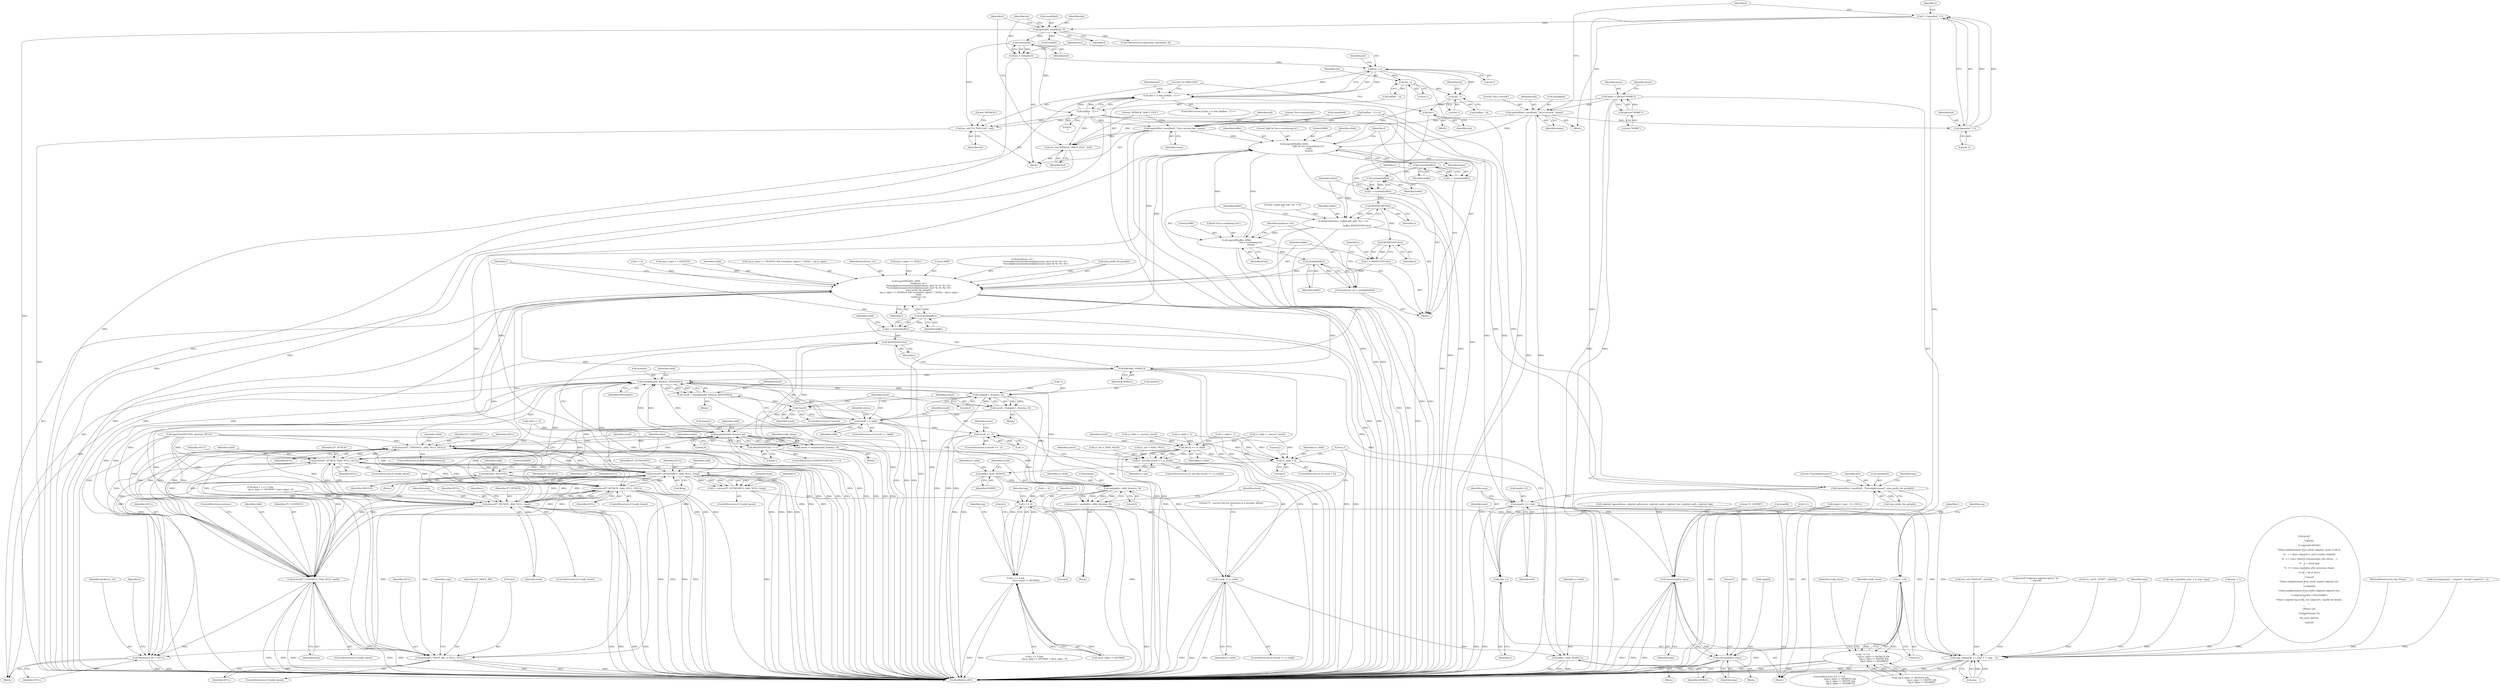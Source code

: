 digraph "0_enlightment_bb4a21e98656fe2c7d98ba2163e6defe9a630e2b@API" {
"1000516" [label="(Call,strlen(buf))"];
"1000507" [label="(Call,fgets(buf, sizeof(buf), f))"];
"1000498" [label="(Call,f = fopen(buf, \"r\"))"];
"1000500" [label="(Call,fopen(buf, \"r\"))"];
"1000492" [label="(Call,snprintf(buf, sizeof(buf), \"%s/.e-mtrack\", home))"];
"1000484" [label="(Call,home = getenv(\"HOME\"))"];
"1000486" [label="(Call,getenv(\"HOME\"))"];
"1000514" [label="(Call,len = strlen(buf))"];
"1000520" [label="(Call,len > 1)"];
"1000519" [label="(Call,(len > 1) && (buf[len - 1] == '\n'))"];
"1000526" [label="(Call,len - 1)"];
"1000534" [label="(Call,len - 1)"];
"1000538" [label="(Call,len--)"];
"1000523" [label="(Call,buf[len - 1] == '\n')"];
"1000540" [label="(Call,env_set(\"LD_PRELOAD\", buf))"];
"1000549" [label="(Call,snprintf(buf, sizeof(buf), \"%s/.e-mtrack.log\", home))"];
"1000555" [label="(Call,env_set(\"MTRACK_TRACE_FILE\", buf))"];
"1000867" [label="(Call,snprintf(buffer, 4096,\n                                          \"gdb %i %s/.e-crashdump.txt\",\n                                           child,\n                                           home))"];
"1000875" [label="(Call,system(buffer))"];
"1000873" [label="(Call,r = system(buffer))"];
"1000879" [label="(Call,system(buffer))"];
"1000877" [label="(Call,r = system(buffer))"];
"1000885" [label="(Call,WEXITSTATUS(r))"];
"1000881" [label="(Call,fprintf(stderr, \"called gdb with '%s' = %i\n\",\n                                         buffer, WEXITSTATUS(r)))"];
"1000887" [label="(Call,snprintf(buffer, 4096,\n                                          \"%s/.e-crashdump.txt\",\n                                          home))"];
"1000894" [label="(Call,strdup(buffer))"];
"1000892" [label="(Call,backtrace_str = strdup(buffer))"];
"1000900" [label="(Call,snprintf(buffer, 4096,\n                                     backtrace_str ?\n                                     \"%s/enlightenment/utils/enlightenment_alert %i %i '%s' %i\" :\n                                     \"%s/enlightenment/utils/enlightenment_alert %i %i '%s' %i\",\n                                     eina_prefix_lib_get(pfx),\n                                     sig.si_signo == SIGSEGV && remember_sigusr1 ? SIGILL : sig.si_signo,\n                                     child,\n                                     backtrace_str,\n                                     r))"];
"1000926" [label="(Call,system(buffer))"];
"1000924" [label="(Call,r = system(buffer))"];
"1000933" [label="(Call,WEXITSTATUS(r))"];
"1000932" [label="(Call,WEXITSTATUS(r) != 1)"];
"1000928" [label="(Call,kill(child, SIGKILL))"];
"1000726" [label="(Call,waitpid(child, &status, WNOHANG))"];
"1000692" [label="(Call,waitpid(child, &status, 0))"];
"1000690" [label="(Call,result = waitpid(child, &status, 0))"];
"1000707" [label="(Call,ptrace(PT_CONTINUE, child, NULL, NULL))"];
"1000659" [label="(Call,ptrace(PT_TRACE_ME, 0, NULL, NULL))"];
"1000685" [label="(Call,ptrace(PT_ATTACH, child, NULL, NULL))"];
"1000757" [label="(Call,*backtrace_str = NULL)"];
"1000771" [label="(Call,ptrace(PT_GETSIGINFO, child, NULL, &sig))"];
"1000769" [label="(Call,r = ptrace(PT_GETSIGINFO, child, NULL, &sig))"];
"1000781" [label="(Call,r == 0)"];
"1000780" [label="(Call,r == 0 &&\n                              sig.si_signo != SIGTRAP)"];
"1000823" [label="(Call,r != 0)"];
"1000822" [label="(Call,r != 0 ||\n                                (sig.si_signo != SIGSEGV &&\n                                 sig.si_signo != SIGFPE &&\n                                 sig.si_signo != SIGABRT))"];
"1000847" [label="(Call,ptrace(PT_CONTINUE, child, NULL, back))"];
"1000856" [label="(Call,ptrace(PT_DETACH, child, NULL, back))"];
"1000987" [label="(Call,ptrace(PT_DETACH, child, NULL, NULL))"];
"1001038" [label="(Call,waitpid(cs_child, &status, 0))"];
"1001036" [label="(Call,result = waitpid(cs_child, &status, 0))"];
"1001044" [label="(Call,result != cs_child)"];
"1001050" [label="(Call,kill(cs_child, SIGKILL))"];
"1000724" [label="(Call,result = waitpid(child, &status, WNOHANG))"];
"1000732" [label="(Call,!result)"];
"1000744" [label="(Call,result == child)"];
"1000958" [label="(Call,result == -1)"];
"1000996" [label="(Call,result == cs_child)"];
"1000994" [label="(Call,cs_use && (result == cs_child))"];
"1001025" [label="(Call,cs_child > 0)"];
"1001033" [label="(Call,kill(cs_child, SIGINT))"];
"1000979" [label="(Call,kill(child, SIGSTOP))"];
"1000737" [label="(Call,waitpid(-1, &status, 0))"];
"1000735" [label="(Call,result = waitpid(-1, &status, 0))"];
"1000898" [label="(Call,WEXITSTATUS(r))"];
"1000896" [label="(Call,r = WEXITSTATUS(r))"];
"1000560" [label="(Call,snprintf(buf, sizeof(buf), \"%s/enlightenment\", eina_prefix_bin_get(pfx)))"];
"1000587" [label="(Call,args[i++] = buf)"];
"1000593" [label="(Call,copy_args(args + i, argv + 1, argc - 1))"];
"1000594" [label="(Call,args + i)"];
"1000619" [label="(Call,execv(args[0], args))"];
"1000664" [label="(Call,execv(args[0], args))"];
"1000587" [label="(Call,args[i++] = buf)"];
"1000775" [label="(Call,&sig)"];
"1000852" [label="(ControlStructure,continue;)"];
"1001033" [label="(Call,kill(cs_child, SIGINT))"];
"1000670" [label="(Literal,0)"];
"1000538" [label="(Call,len--)"];
"1000882" [label="(Identifier,stderr)"];
"1000665" [label="(Call,args[0])"];
"1001055" [label="(Literal,1)"];
"1000786" [label="(Identifier,sig)"];
"1000496" [label="(Literal,\"%s/.e-mtrack\")"];
"1000520" [label="(Call,len > 1)"];
"1000492" [label="(Call,snprintf(buf, sizeof(buf), \"%s/.e-mtrack\", home))"];
"1000605" [label="(Identifier,args)"];
"1000866" [label="(Block,)"];
"1000869" [label="(Literal,4096)"];
"1000588" [label="(Call,args[i++])"];
"1000593" [label="(Call,copy_args(args + i, argv + 1, argc - 1))"];
"1000897" [label="(Identifier,r)"];
"1000497" [label="(Identifier,home)"];
"1000690" [label="(Call,result = waitpid(child, &status, 0))"];
"1000518" [label="(ControlStructure,if ((len > 1) && (buf[len - 1] == '\n')))"];
"1000849" [label="(Identifier,child)"];
"1000521" [label="(Identifier,len)"];
"1000734" [label="(Block,)"];
"1000848" [label="(Identifier,PT_CONTINUE)"];
"1001049" [label="(Literal,\"E - cserve2 did not shutdown in 2 seconds, killing!\n\")"];
"1000933" [label="(Call,WEXITSTATUS(r))"];
"1000733" [label="(Identifier,result)"];
"1000732" [label="(Call,!result)"];
"1000769" [label="(Call,r = ptrace(PT_GETSIGINFO, child, NULL, &sig))"];
"1001046" [label="(Identifier,cs_child)"];
"1000887" [label="(Call,snprintf(buffer, 4096,\n                                          \"%s/.e-crashdump.txt\",\n                                          home))"];
"1000493" [label="(Identifier,buf)"];
"1000850" [label="(Identifier,NULL)"];
"1000557" [label="(Identifier,buf)"];
"1000735" [label="(Call,result = waitpid(-1, &status, 0))"];
"1000688" [label="(Identifier,NULL)"];
"1000512" [label="(Block,)"];
"1000772" [label="(Identifier,PT_GETSIGINFO)"];
"1000730" [label="(Identifier,WNOHANG)"];
"1000746" [label="(Identifier,child)"];
"1000901" [label="(Identifier,buffer)"];
"1000727" [label="(Identifier,child)"];
"1000823" [label="(Call,r != 0)"];
"1000541" [label="(Literal,\"LD_PRELOAD\")"];
"1000707" [label="(Call,ptrace(PT_CONTINUE, child, NULL, NULL))"];
"1000924" [label="(Call,r = system(buffer))"];
"1000522" [label="(Literal,1)"];
"1001028" [label="(Block,)"];
"1000759" [label="(Identifier,NULL)"];
"1000821" [label="(ControlStructure,if (r != 0 ||\n                                (sig.si_signo != SIGSEGV &&\n                                 sig.si_signo != SIGFPE &&\n                                 sig.si_signo != SIGABRT)))"];
"1000893" [label="(Identifier,backtrace_str)"];
"1000726" [label="(Call,waitpid(child, &status, WNOHANG))"];
"1000659" [label="(Call,ptrace(PT_TRACE_ME, 0, NULL, NULL))"];
"1001045" [label="(Identifier,result)"];
"1001047" [label="(Block,)"];
"1000981" [label="(Identifier,SIGSTOP)"];
"1000903" [label="(Call,backtrace_str ?\n                                     \"%s/enlightenment/utils/enlightenment_alert %i %i '%s' %i\" :\n                                     \"%s/enlightenment/utils/enlightenment_alert %i %i '%s' %i\")"];
"1000762" [label="(Call,r = 0)"];
"1000220" [label="(Call,copy_args(dbus_argv + 2, argv, argc))"];
"1000743" [label="(ControlStructure,if (result == child))"];
"1000120" [label="(Block,)"];
"1000898" [label="(Call,WEXITSTATUS(r))"];
"1000988" [label="(Identifier,PT_DETACH)"];
"1000983" [label="(Literal,200000)"];
"1000597" [label="(Call,argv + 1)"];
"1000885" [label="(Call,WEXITSTATUS(r))"];
"1000421" [label="(Call,printf\n             (\n               \"Options:\n\"\n               \"\t-valgrind[=MODE]\n\"\n               \"\t\tRun enlightenment from inside valgrind, mode is OR of:\n\"\n               \"\t\t   1 = plain valgrind to catch crashes (default)\n\"\n               \"\t\t   2 = trace children (thumbnailer, efm slaves, ...)\n\"\n               \"\t\t   4 = check leak\n\"\n               \"\t\t   8 = show reachable after processes finish.\n\"\n               \"\t\t all = all of above\n\"\n               \"\t-massif\n\"\n               \"\t\tRun enlightenment from inside massif valgrind tool.\n\"\n               \"\t-callgrind\n\"\n               \"\t\tRun enlightenment from inside callgrind valgrind tool.\n\"\n               \"\t-valgrind-log-file=<FILENAME>\n\"\n               \"\t\tSave valgrind log to file, see valgrind's --log-file for details.\n\"\n               \"\n\"\n               \"Please run:\n\"\n               \"\tenlightenment %s\n\"\n               \"for more options.\n\",\n               argv[i]))"];
"1000514" [label="(Call,len = strlen(buf))"];
"1000692" [label="(Call,waitpid(child, &status, 0))"];
"1000872" [label="(Identifier,home)"];
"1000989" [label="(Identifier,child)"];
"1000754" [label="(Block,)"];
"1001050" [label="(Call,kill(cs_child, SIGKILL))"];
"1000530" [label="(Block,)"];
"1000907" [label="(Call,eina_prefix_lib_get(pfx))"];
"1001008" [label="(Call,cs_child = _cserve2_start())"];
"1000598" [label="(Identifier,argv)"];
"1000878" [label="(Identifier,r)"];
"1000991" [label="(Identifier,NULL)"];
"1000119" [label="(MethodParameterIn,char **argv)"];
"1000694" [label="(Call,&status)"];
"1000861" [label="(Call,r = 0)"];
"1000490" [label="(Block,)"];
"1000994" [label="(Call,cs_use && (result == cs_child))"];
"1000484" [label="(Call,home = getenv(\"HOME\"))"];
"1000686" [label="(Identifier,PT_ATTACH)"];
"1000539" [label="(Identifier,len)"];
"1000517" [label="(Identifier,buf)"];
"1001036" [label="(Call,result = waitpid(cs_child, &status, 0))"];
"1000661" [label="(Literal,0)"];
"1000938" [label="(Identifier,restart)"];
"1000731" [label="(ControlStructure,if (!result))"];
"1000565" [label="(Call,eina_prefix_bin_get(pfx))"];
"1000519" [label="(Call,(len > 1) && (buf[len - 1] == '\n'))"];
"1001044" [label="(Call,result != cs_child)"];
"1000978" [label="(Block,)"];
"1000889" [label="(Literal,4096)"];
"1000498" [label="(Call,f = fopen(buf, \"r\"))"];
"1000774" [label="(Identifier,NULL)"];
"1000564" [label="(Literal,\"%s/enlightenment\")"];
"1000516" [label="(Call,strlen(buf))"];
"1000528" [label="(Literal,1)"];
"1000664" [label="(Call,execv(args[0], args))"];
"1000984" [label="(ControlStructure,if (!really_know))"];
"1000757" [label="(Call,*backtrace_str = NULL)"];
"1000740" [label="(Call,&status)"];
"1001052" [label="(Identifier,SIGKILL)"];
"1000997" [label="(Identifier,result)"];
"1000689" [label="(Identifier,NULL)"];
"1000268" [label="(Call,strncmp(argv[i], \"-valgrind\", sizeof(\"-valgrind\") - 1))"];
"1000704" [label="(ControlStructure,if (WIFSTOPPED(status)))"];
"1000779" [label="(Call,r == 0 &&\n                              sig.si_signo != SIGTRAP ? sig.si_signo : 0)"];
"1000554" [label="(Identifier,home)"];
"1000960" [label="(Call,-1)"];
"1000486" [label="(Call,getenv(\"HOME\"))"];
"1000715" [label="(Block,)"];
"1000825" [label="(Literal,0)"];
"1000494" [label="(Call,sizeof(buf))"];
"1000894" [label="(Call,strdup(buffer))"];
"1000874" [label="(Identifier,r)"];
"1000980" [label="(Identifier,child)"];
"1001043" [label="(ControlStructure,if (result != cs_child))"];
"1000900" [label="(Call,snprintf(buffer, 4096,\n                                     backtrace_str ?\n                                     \"%s/enlightenment/utils/enlightenment_alert %i %i '%s' %i\" :\n                                     \"%s/enlightenment/utils/enlightenment_alert %i %i '%s' %i\",\n                                     eina_prefix_lib_get(pfx),\n                                     sig.si_signo == SIGSEGV && remember_sigusr1 ? SIGILL : sig.si_signo,\n                                     child,\n                                     backtrace_str,\n                                     r))"];
"1000930" [label="(Identifier,SIGKILL)"];
"1000672" [label="(Block,)"];
"1000871" [label="(Identifier,child)"];
"1000504" [label="(Identifier,f)"];
"1000826" [label="(Call,sig.si_signo != SIGSEGV &&\n                                 sig.si_signo != SIGFPE &&\n                                 sig.si_signo != SIGABRT)"];
"1001051" [label="(Identifier,cs_child)"];
"1000993" [label="(ControlStructure,if (cs_use && (result == cs_child)))"];
"1000763" [label="(Identifier,r)"];
"1000156" [label="(Call,cs_child = -1)"];
"1000782" [label="(Identifier,r)"];
"1000925" [label="(Identifier,r)"];
"1000881" [label="(Call,fprintf(stderr, \"called gdb with '%s' = %i\n\",\n                                         buffer, WEXITSTATUS(r)))"];
"1000544" [label="(Literal,\"MTRACK\")"];
"1000623" [label="(Identifier,args)"];
"1000886" [label="(Identifier,r)"];
"1000626" [label="(Literal,\"E_CSERVE\")"];
"1000879" [label="(Call,system(buffer))"];
"1000959" [label="(Identifier,result)"];
"1000868" [label="(Identifier,buffer)"];
"1000693" [label="(Identifier,child)"];
"1000662" [label="(Identifier,NULL)"];
"1000526" [label="(Call,len - 1)"];
"1000996" [label="(Call,result == cs_child)"];
"1000745" [label="(Identifier,result)"];
"1000161" [label="(Call,cs_use = EINA_FALSE)"];
"1000691" [label="(Identifier,result)"];
"1000857" [label="(Identifier,PT_DETACH)"];
"1000777" [label="(Call,back = r == 0 &&\n                              sig.si_signo != SIGTRAP ? sig.si_signo : 0)"];
"1000860" [label="(Identifier,back)"];
"1000590" [label="(Call,i++)"];
"1000594" [label="(Call,args + i)"];
"1000778" [label="(Identifier,back)"];
"1001037" [label="(Identifier,result)"];
"1000620" [label="(Call,args[0])"];
"1000500" [label="(Call,fopen(buf, \"r\"))"];
"1001039" [label="(Identifier,cs_child)"];
"1000923" [label="(Identifier,r)"];
"1000652" [label="(Call,child == 0)"];
"1000783" [label="(Literal,0)"];
"1000851" [label="(Identifier,back)"];
"1001040" [label="(Call,&status)"];
"1000744" [label="(Call,result == child)"];
"1000685" [label="(Call,ptrace(PT_ATTACH, child, NULL, NULL))"];
"1000883" [label="(Literal,\"called gdb with '%s' = %i\n\")"];
"1000766" [label="(ControlStructure,if (!really_know))"];
"1000596" [label="(Identifier,i)"];
"1000507" [label="(Call,fgets(buf, sizeof(buf), f))"];
"1000911" [label="(Call,sig.si_signo == SIGSEGV)"];
"1000957" [label="(ControlStructure,if (result == -1))"];
"1000875" [label="(Call,system(buffer))"];
"1000595" [label="(Identifier,args)"];
"1000965" [label="(Identifier,errno)"];
"1000792" [label="(Literal,0)"];
"1000928" [label="(Call,kill(child, SIGKILL))"];
"1000527" [label="(Identifier,len)"];
"1000511" [label="(Identifier,f)"];
"1000884" [label="(Identifier,buffer)"];
"1000773" [label="(Identifier,child)"];
"1001034" [label="(Identifier,cs_child)"];
"1001038" [label="(Call,waitpid(cs_child, &status, 0))"];
"1000549" [label="(Call,snprintf(buf, sizeof(buf), \"%s/.e-mtrack.log\", home))"];
"1000525" [label="(Identifier,buf)"];
"1000728" [label="(Call,&status)"];
"1000560" [label="(Call,snprintf(buf, sizeof(buf), \"%s/enlightenment\", eina_prefix_bin_get(pfx)))"];
"1000751" [label="(Identifier,status)"];
"1000550" [label="(Identifier,buf)"];
"1000995" [label="(Identifier,cs_use)"];
"1000509" [label="(Call,sizeof(buf))"];
"1000921" [label="(Identifier,child)"];
"1000724" [label="(Call,result = waitpid(child, &status, WNOHANG))"];
"1000628" [label="(Call,cs_use = EINA_TRUE)"];
"1000540" [label="(Call,env_set(\"LD_PRELOAD\", buf))"];
"1000890" [label="(Literal,\"%s/.e-crashdump.txt\")"];
"1000926" [label="(Call,system(buffer))"];
"1000666" [label="(Identifier,args)"];
"1000899" [label="(Identifier,r)"];
"1000896" [label="(Call,r = WEXITSTATUS(r))"];
"1000737" [label="(Call,waitpid(-1, &status, 0))"];
"1000533" [label="(Identifier,buf)"];
"1000853" [label="(ControlStructure,if (!really_know))"];
"1000824" [label="(Identifier,r)"];
"1000371" [label="(Call,env_set(\"DISPLAY\", argv[i]))"];
"1000770" [label="(Identifier,r)"];
"1000489" [label="(Identifier,home)"];
"1000725" [label="(Identifier,result)"];
"1000355" [label="(Call,printf(\"Unknown valgrind option: %s\n\", argv[i]))"];
"1000655" [label="(Block,)"];
"1000909" [label="(Call,sig.si_signo == SIGSEGV && remember_sigusr1 ? SIGILL : sig.si_signo)"];
"1000600" [label="(Call,argc - 1)"];
"1000502" [label="(Literal,\"r\")"];
"1000515" [label="(Identifier,len)"];
"1000531" [label="(Call,buf[len - 1] = 0)"];
"1001024" [label="(ControlStructure,if (cs_child > 0))"];
"1000532" [label="(Call,buf[len - 1])"];
"1000929" [label="(Identifier,child)"];
"1000714" [label="(Identifier,done)"];
"1000711" [label="(Identifier,NULL)"];
"1000508" [label="(Identifier,buf)"];
"1000979" [label="(Call,kill(child, SIGSTOP))"];
"1000780" [label="(Call,r == 0 &&\n                              sig.si_signo != SIGTRAP)"];
"1000934" [label="(Identifier,r)"];
"1000561" [label="(Identifier,buf)"];
"1000958" [label="(Call,result == -1)"];
"1000870" [label="(Literal,\"gdb %i %s/.e-crashdump.txt\")"];
"1000847" [label="(Call,ptrace(PT_CONTINUE, child, NULL, back))"];
"1001002" [label="(Identifier,status)"];
"1000998" [label="(Identifier,cs_child)"];
"1000501" [label="(Identifier,buf)"];
"1000553" [label="(Literal,\"%s/.e-mtrack.log\")"];
"1000990" [label="(Identifier,NULL)"];
"1000580" [label="(Call,valgrind_append(args, valgrind_gdbserver, valgrind_mode, valgrind_tool, valgrind_path, valgrind_log))"];
"1000927" [label="(Identifier,buffer)"];
"1000784" [label="(Call,sig.si_signo != SIGTRAP)"];
"1000185" [label="(Call,sigaction(SIGUSR1, &action, NULL))"];
"1000844" [label="(ControlStructure,if (!really_know))"];
"1001035" [label="(Identifier,SIGINT)"];
"1000668" [label="(Identifier,args)"];
"1000876" [label="(Identifier,buffer)"];
"1000487" [label="(Literal,\"HOME\")"];
"1000873" [label="(Call,r = system(buffer))"];
"1000709" [label="(Identifier,child)"];
"1000781" [label="(Call,r == 0)"];
"1001027" [label="(Literal,0)"];
"1000790" [label="(Identifier,sig)"];
"1001026" [label="(Identifier,cs_child)"];
"1000240" [label="(Call,env_set(\"E_START\", argv[0]))"];
"1001042" [label="(Literal,0)"];
"1000631" [label="(Call,cs_child = _cserve2_start())"];
"1001032" [label="(Literal,2)"];
"1001020" [label="(Call,cs_child = -1)"];
"1000551" [label="(Call,sizeof(buf))"];
"1000555" [label="(Call,env_set(\"MTRACK_TRACE_FILE\", buf))"];
"1000524" [label="(Call,buf[len - 1])"];
"1000935" [label="(Literal,1)"];
"1000892" [label="(Call,backtrace_str = strdup(buffer))"];
"1000922" [label="(Identifier,backtrace_str)"];
"1000663" [label="(Identifier,NULL)"];
"1000867" [label="(Call,snprintf(buffer, 4096,\n                                          \"gdb %i %s/.e-crashdump.txt\",\n                                           child,\n                                           home))"];
"1000499" [label="(Identifier,f)"];
"1000858" [label="(Identifier,child)"];
"1000619" [label="(Call,execv(args[0], args))"];
"1000523" [label="(Call,buf[len - 1] == '\n')"];
"1000880" [label="(Identifier,buffer)"];
"1000700" [label="(Identifier,really_know)"];
"1000856" [label="(Call,ptrace(PT_DETACH, child, NULL, back))"];
"1000877" [label="(Call,r = system(buffer))"];
"1000807" [label="(Call,sig.si_signo == SIGILL)"];
"1000895" [label="(Identifier,buffer)"];
"1000932" [label="(Call,WEXITSTATUS(r) != 1)"];
"1000656" [label="(ControlStructure,if (!really_know))"];
"1000687" [label="(Identifier,child)"];
"1000542" [label="(Identifier,buf)"];
"1000535" [label="(Identifier,len)"];
"1000987" [label="(Call,ptrace(PT_DETACH, child, NULL, NULL))"];
"1000708" [label="(Identifier,PT_CONTINUE)"];
"1000902" [label="(Literal,4096)"];
"1000771" [label="(Call,ptrace(PT_GETSIGINFO, child, NULL, &sig))"];
"1000556" [label="(Literal,\"MTRACK_TRACE_FILE\")"];
"1000859" [label="(Identifier,NULL)"];
"1000506" [label="(ControlStructure,if (fgets(buf, sizeof(buf), f)))"];
"1001056" [label="(MethodReturn,RET)"];
"1000558" [label="(Call,fclose(f))"];
"1000891" [label="(Identifier,home)"];
"1000888" [label="(Identifier,buffer)"];
"1000682" [label="(ControlStructure,if (!really_know))"];
"1000758" [label="(Identifier,backtrace_str)"];
"1000710" [label="(Identifier,NULL)"];
"1000562" [label="(Call,sizeof(buf))"];
"1000529" [label="(Literal,'\n')"];
"1000931" [label="(ControlStructure,if (WEXITSTATUS(r) != 1))"];
"1000862" [label="(Identifier,r)"];
"1000738" [label="(Call,-1)"];
"1000568" [label="(Identifier,args)"];
"1000846" [label="(Identifier,really_know)"];
"1000822" [label="(Call,r != 0 ||\n                                (sig.si_signo != SIGSEGV &&\n                                 sig.si_signo != SIGFPE &&\n                                 sig.si_signo != SIGABRT))"];
"1000536" [label="(Literal,1)"];
"1000855" [label="(Identifier,really_know)"];
"1000592" [label="(Identifier,buf)"];
"1001025" [label="(Call,cs_child > 0)"];
"1000485" [label="(Identifier,home)"];
"1000696" [label="(Literal,0)"];
"1000829" [label="(Identifier,sig)"];
"1000736" [label="(Identifier,result)"];
"1000603" [label="(Call,args[i + argc - 1] = NULL)"];
"1000559" [label="(Identifier,f)"];
"1000534" [label="(Call,len - 1)"];
"1000742" [label="(Literal,0)"];
"1000660" [label="(Identifier,PT_TRACE_ME)"];
"1000516" -> "1000514"  [label="AST: "];
"1000516" -> "1000517"  [label="CFG: "];
"1000517" -> "1000516"  [label="AST: "];
"1000514" -> "1000516"  [label="CFG: "];
"1000516" -> "1000514"  [label="DDG: "];
"1000507" -> "1000516"  [label="DDG: "];
"1000516" -> "1000523"  [label="DDG: "];
"1000516" -> "1000540"  [label="DDG: "];
"1000507" -> "1000506"  [label="AST: "];
"1000507" -> "1000511"  [label="CFG: "];
"1000508" -> "1000507"  [label="AST: "];
"1000509" -> "1000507"  [label="AST: "];
"1000511" -> "1000507"  [label="AST: "];
"1000515" -> "1000507"  [label="CFG: "];
"1000559" -> "1000507"  [label="CFG: "];
"1000507" -> "1001056"  [label="DDG: "];
"1000498" -> "1000507"  [label="DDG: "];
"1000507" -> "1000558"  [label="DDG: "];
"1000498" -> "1000490"  [label="AST: "];
"1000498" -> "1000500"  [label="CFG: "];
"1000499" -> "1000498"  [label="AST: "];
"1000500" -> "1000498"  [label="AST: "];
"1000504" -> "1000498"  [label="CFG: "];
"1000498" -> "1001056"  [label="DDG: "];
"1000498" -> "1001056"  [label="DDG: "];
"1000500" -> "1000498"  [label="DDG: "];
"1000500" -> "1000498"  [label="DDG: "];
"1000500" -> "1000502"  [label="CFG: "];
"1000501" -> "1000500"  [label="AST: "];
"1000502" -> "1000500"  [label="AST: "];
"1000492" -> "1000500"  [label="DDG: "];
"1000492" -> "1000490"  [label="AST: "];
"1000492" -> "1000497"  [label="CFG: "];
"1000493" -> "1000492"  [label="AST: "];
"1000494" -> "1000492"  [label="AST: "];
"1000496" -> "1000492"  [label="AST: "];
"1000497" -> "1000492"  [label="AST: "];
"1000499" -> "1000492"  [label="CFG: "];
"1000492" -> "1001056"  [label="DDG: "];
"1000492" -> "1001056"  [label="DDG: "];
"1000484" -> "1000492"  [label="DDG: "];
"1000492" -> "1000549"  [label="DDG: "];
"1000492" -> "1000867"  [label="DDG: "];
"1000484" -> "1000120"  [label="AST: "];
"1000484" -> "1000486"  [label="CFG: "];
"1000485" -> "1000484"  [label="AST: "];
"1000486" -> "1000484"  [label="AST: "];
"1000489" -> "1000484"  [label="CFG: "];
"1000484" -> "1001056"  [label="DDG: "];
"1000484" -> "1001056"  [label="DDG: "];
"1000486" -> "1000484"  [label="DDG: "];
"1000484" -> "1000867"  [label="DDG: "];
"1000486" -> "1000487"  [label="CFG: "];
"1000487" -> "1000486"  [label="AST: "];
"1000514" -> "1000512"  [label="AST: "];
"1000515" -> "1000514"  [label="AST: "];
"1000521" -> "1000514"  [label="CFG: "];
"1000514" -> "1001056"  [label="DDG: "];
"1000514" -> "1000520"  [label="DDG: "];
"1000520" -> "1000519"  [label="AST: "];
"1000520" -> "1000522"  [label="CFG: "];
"1000521" -> "1000520"  [label="AST: "];
"1000522" -> "1000520"  [label="AST: "];
"1000525" -> "1000520"  [label="CFG: "];
"1000519" -> "1000520"  [label="CFG: "];
"1000520" -> "1001056"  [label="DDG: "];
"1000520" -> "1000519"  [label="DDG: "];
"1000520" -> "1000519"  [label="DDG: "];
"1000520" -> "1000526"  [label="DDG: "];
"1000520" -> "1000534"  [label="DDG: "];
"1000519" -> "1000518"  [label="AST: "];
"1000519" -> "1000523"  [label="CFG: "];
"1000523" -> "1000519"  [label="AST: "];
"1000533" -> "1000519"  [label="CFG: "];
"1000541" -> "1000519"  [label="CFG: "];
"1000519" -> "1001056"  [label="DDG: "];
"1000519" -> "1001056"  [label="DDG: "];
"1000519" -> "1001056"  [label="DDG: "];
"1000523" -> "1000519"  [label="DDG: "];
"1000523" -> "1000519"  [label="DDG: "];
"1000526" -> "1000524"  [label="AST: "];
"1000526" -> "1000528"  [label="CFG: "];
"1000527" -> "1000526"  [label="AST: "];
"1000528" -> "1000526"  [label="AST: "];
"1000524" -> "1000526"  [label="CFG: "];
"1000526" -> "1001056"  [label="DDG: "];
"1000526" -> "1000534"  [label="DDG: "];
"1000534" -> "1000532"  [label="AST: "];
"1000534" -> "1000536"  [label="CFG: "];
"1000535" -> "1000534"  [label="AST: "];
"1000536" -> "1000534"  [label="AST: "];
"1000532" -> "1000534"  [label="CFG: "];
"1000534" -> "1000538"  [label="DDG: "];
"1000538" -> "1000530"  [label="AST: "];
"1000538" -> "1000539"  [label="CFG: "];
"1000539" -> "1000538"  [label="AST: "];
"1000541" -> "1000538"  [label="CFG: "];
"1000538" -> "1001056"  [label="DDG: "];
"1000523" -> "1000529"  [label="CFG: "];
"1000524" -> "1000523"  [label="AST: "];
"1000529" -> "1000523"  [label="AST: "];
"1000523" -> "1001056"  [label="DDG: "];
"1000523" -> "1000540"  [label="DDG: "];
"1000523" -> "1000549"  [label="DDG: "];
"1000523" -> "1000555"  [label="DDG: "];
"1000523" -> "1000560"  [label="DDG: "];
"1000523" -> "1000587"  [label="DDG: "];
"1000540" -> "1000512"  [label="AST: "];
"1000540" -> "1000542"  [label="CFG: "];
"1000541" -> "1000540"  [label="AST: "];
"1000542" -> "1000540"  [label="AST: "];
"1000544" -> "1000540"  [label="CFG: "];
"1000540" -> "1001056"  [label="DDG: "];
"1000531" -> "1000540"  [label="DDG: "];
"1000549" -> "1000512"  [label="AST: "];
"1000549" -> "1000554"  [label="CFG: "];
"1000550" -> "1000549"  [label="AST: "];
"1000551" -> "1000549"  [label="AST: "];
"1000553" -> "1000549"  [label="AST: "];
"1000554" -> "1000549"  [label="AST: "];
"1000556" -> "1000549"  [label="CFG: "];
"1000549" -> "1001056"  [label="DDG: "];
"1000549" -> "1001056"  [label="DDG: "];
"1000531" -> "1000549"  [label="DDG: "];
"1000549" -> "1000555"  [label="DDG: "];
"1000549" -> "1000867"  [label="DDG: "];
"1000555" -> "1000512"  [label="AST: "];
"1000555" -> "1000557"  [label="CFG: "];
"1000556" -> "1000555"  [label="AST: "];
"1000557" -> "1000555"  [label="AST: "];
"1000559" -> "1000555"  [label="CFG: "];
"1000555" -> "1001056"  [label="DDG: "];
"1000531" -> "1000555"  [label="DDG: "];
"1000867" -> "1000866"  [label="AST: "];
"1000867" -> "1000872"  [label="CFG: "];
"1000868" -> "1000867"  [label="AST: "];
"1000869" -> "1000867"  [label="AST: "];
"1000870" -> "1000867"  [label="AST: "];
"1000871" -> "1000867"  [label="AST: "];
"1000872" -> "1000867"  [label="AST: "];
"1000874" -> "1000867"  [label="CFG: "];
"1000867" -> "1001056"  [label="DDG: "];
"1000926" -> "1000867"  [label="DDG: "];
"1000856" -> "1000867"  [label="DDG: "];
"1000771" -> "1000867"  [label="DDG: "];
"1000744" -> "1000867"  [label="DDG: "];
"1000887" -> "1000867"  [label="DDG: "];
"1000867" -> "1000875"  [label="DDG: "];
"1000867" -> "1000887"  [label="DDG: "];
"1000867" -> "1000900"  [label="DDG: "];
"1000875" -> "1000873"  [label="AST: "];
"1000875" -> "1000876"  [label="CFG: "];
"1000876" -> "1000875"  [label="AST: "];
"1000873" -> "1000875"  [label="CFG: "];
"1000875" -> "1000873"  [label="DDG: "];
"1000875" -> "1000879"  [label="DDG: "];
"1000873" -> "1000866"  [label="AST: "];
"1000874" -> "1000873"  [label="AST: "];
"1000878" -> "1000873"  [label="CFG: "];
"1000879" -> "1000877"  [label="AST: "];
"1000879" -> "1000880"  [label="CFG: "];
"1000880" -> "1000879"  [label="AST: "];
"1000877" -> "1000879"  [label="CFG: "];
"1000879" -> "1000877"  [label="DDG: "];
"1000879" -> "1000881"  [label="DDG: "];
"1000877" -> "1000866"  [label="AST: "];
"1000878" -> "1000877"  [label="AST: "];
"1000882" -> "1000877"  [label="CFG: "];
"1000877" -> "1000885"  [label="DDG: "];
"1000885" -> "1000881"  [label="AST: "];
"1000885" -> "1000886"  [label="CFG: "];
"1000886" -> "1000885"  [label="AST: "];
"1000881" -> "1000885"  [label="CFG: "];
"1000885" -> "1000881"  [label="DDG: "];
"1000885" -> "1000898"  [label="DDG: "];
"1000881" -> "1000866"  [label="AST: "];
"1000882" -> "1000881"  [label="AST: "];
"1000883" -> "1000881"  [label="AST: "];
"1000884" -> "1000881"  [label="AST: "];
"1000888" -> "1000881"  [label="CFG: "];
"1000881" -> "1001056"  [label="DDG: "];
"1000881" -> "1001056"  [label="DDG: "];
"1000881" -> "1000887"  [label="DDG: "];
"1000887" -> "1000866"  [label="AST: "];
"1000887" -> "1000891"  [label="CFG: "];
"1000888" -> "1000887"  [label="AST: "];
"1000889" -> "1000887"  [label="AST: "];
"1000890" -> "1000887"  [label="AST: "];
"1000891" -> "1000887"  [label="AST: "];
"1000893" -> "1000887"  [label="CFG: "];
"1000887" -> "1001056"  [label="DDG: "];
"1000887" -> "1001056"  [label="DDG: "];
"1000887" -> "1000894"  [label="DDG: "];
"1000894" -> "1000892"  [label="AST: "];
"1000894" -> "1000895"  [label="CFG: "];
"1000895" -> "1000894"  [label="AST: "];
"1000892" -> "1000894"  [label="CFG: "];
"1000894" -> "1000892"  [label="DDG: "];
"1000894" -> "1000900"  [label="DDG: "];
"1000892" -> "1000866"  [label="AST: "];
"1000893" -> "1000892"  [label="AST: "];
"1000897" -> "1000892"  [label="CFG: "];
"1000892" -> "1001056"  [label="DDG: "];
"1000900" -> "1000754"  [label="AST: "];
"1000900" -> "1000923"  [label="CFG: "];
"1000901" -> "1000900"  [label="AST: "];
"1000902" -> "1000900"  [label="AST: "];
"1000903" -> "1000900"  [label="AST: "];
"1000907" -> "1000900"  [label="AST: "];
"1000909" -> "1000900"  [label="AST: "];
"1000921" -> "1000900"  [label="AST: "];
"1000922" -> "1000900"  [label="AST: "];
"1000923" -> "1000900"  [label="AST: "];
"1000925" -> "1000900"  [label="CFG: "];
"1000900" -> "1001056"  [label="DDG: "];
"1000900" -> "1001056"  [label="DDG: "];
"1000900" -> "1001056"  [label="DDG: "];
"1000900" -> "1001056"  [label="DDG: "];
"1000900" -> "1001056"  [label="DDG: "];
"1000926" -> "1000900"  [label="DDG: "];
"1000907" -> "1000900"  [label="DDG: "];
"1000807" -> "1000900"  [label="DDG: "];
"1000911" -> "1000900"  [label="DDG: "];
"1000856" -> "1000900"  [label="DDG: "];
"1000771" -> "1000900"  [label="DDG: "];
"1000744" -> "1000900"  [label="DDG: "];
"1000896" -> "1000900"  [label="DDG: "];
"1000861" -> "1000900"  [label="DDG: "];
"1000900" -> "1000926"  [label="DDG: "];
"1000900" -> "1000928"  [label="DDG: "];
"1000926" -> "1000924"  [label="AST: "];
"1000926" -> "1000927"  [label="CFG: "];
"1000927" -> "1000926"  [label="AST: "];
"1000924" -> "1000926"  [label="CFG: "];
"1000926" -> "1001056"  [label="DDG: "];
"1000926" -> "1000924"  [label="DDG: "];
"1000924" -> "1000754"  [label="AST: "];
"1000925" -> "1000924"  [label="AST: "];
"1000929" -> "1000924"  [label="CFG: "];
"1000924" -> "1001056"  [label="DDG: "];
"1000924" -> "1000933"  [label="DDG: "];
"1000933" -> "1000932"  [label="AST: "];
"1000933" -> "1000934"  [label="CFG: "];
"1000934" -> "1000933"  [label="AST: "];
"1000935" -> "1000933"  [label="CFG: "];
"1000933" -> "1001056"  [label="DDG: "];
"1000933" -> "1000932"  [label="DDG: "];
"1000932" -> "1000931"  [label="AST: "];
"1000932" -> "1000935"  [label="CFG: "];
"1000935" -> "1000932"  [label="AST: "];
"1000714" -> "1000932"  [label="CFG: "];
"1000938" -> "1000932"  [label="CFG: "];
"1000932" -> "1001056"  [label="DDG: "];
"1000932" -> "1001056"  [label="DDG: "];
"1000928" -> "1000754"  [label="AST: "];
"1000928" -> "1000930"  [label="CFG: "];
"1000929" -> "1000928"  [label="AST: "];
"1000930" -> "1000928"  [label="AST: "];
"1000934" -> "1000928"  [label="CFG: "];
"1000928" -> "1001056"  [label="DDG: "];
"1000928" -> "1001056"  [label="DDG: "];
"1000928" -> "1001056"  [label="DDG: "];
"1000928" -> "1000726"  [label="DDG: "];
"1000928" -> "1001050"  [label="DDG: "];
"1000726" -> "1000724"  [label="AST: "];
"1000726" -> "1000730"  [label="CFG: "];
"1000727" -> "1000726"  [label="AST: "];
"1000728" -> "1000726"  [label="AST: "];
"1000730" -> "1000726"  [label="AST: "];
"1000724" -> "1000726"  [label="CFG: "];
"1000726" -> "1001056"  [label="DDG: "];
"1000726" -> "1001056"  [label="DDG: "];
"1000726" -> "1000692"  [label="DDG: "];
"1000726" -> "1000724"  [label="DDG: "];
"1000726" -> "1000724"  [label="DDG: "];
"1000726" -> "1000724"  [label="DDG: "];
"1000692" -> "1000726"  [label="DDG: "];
"1000692" -> "1000726"  [label="DDG: "];
"1000707" -> "1000726"  [label="DDG: "];
"1000987" -> "1000726"  [label="DDG: "];
"1000744" -> "1000726"  [label="DDG: "];
"1000979" -> "1000726"  [label="DDG: "];
"1000771" -> "1000726"  [label="DDG: "];
"1000847" -> "1000726"  [label="DDG: "];
"1000737" -> "1000726"  [label="DDG: "];
"1000726" -> "1000737"  [label="DDG: "];
"1000726" -> "1000744"  [label="DDG: "];
"1000726" -> "1001038"  [label="DDG: "];
"1000692" -> "1000690"  [label="AST: "];
"1000692" -> "1000696"  [label="CFG: "];
"1000693" -> "1000692"  [label="AST: "];
"1000694" -> "1000692"  [label="AST: "];
"1000696" -> "1000692"  [label="AST: "];
"1000690" -> "1000692"  [label="CFG: "];
"1000692" -> "1001056"  [label="DDG: "];
"1000692" -> "1001056"  [label="DDG: "];
"1000692" -> "1000690"  [label="DDG: "];
"1000692" -> "1000690"  [label="DDG: "];
"1000692" -> "1000690"  [label="DDG: "];
"1000652" -> "1000692"  [label="DDG: "];
"1000685" -> "1000692"  [label="DDG: "];
"1000737" -> "1000692"  [label="DDG: "];
"1000692" -> "1000707"  [label="DDG: "];
"1000692" -> "1001038"  [label="DDG: "];
"1000690" -> "1000672"  [label="AST: "];
"1000691" -> "1000690"  [label="AST: "];
"1000700" -> "1000690"  [label="CFG: "];
"1000690" -> "1001056"  [label="DDG: "];
"1000690" -> "1001056"  [label="DDG: "];
"1000707" -> "1000704"  [label="AST: "];
"1000707" -> "1000711"  [label="CFG: "];
"1000708" -> "1000707"  [label="AST: "];
"1000709" -> "1000707"  [label="AST: "];
"1000710" -> "1000707"  [label="AST: "];
"1000711" -> "1000707"  [label="AST: "];
"1000714" -> "1000707"  [label="CFG: "];
"1000707" -> "1001056"  [label="DDG: "];
"1000707" -> "1001056"  [label="DDG: "];
"1000707" -> "1001056"  [label="DDG: "];
"1000707" -> "1001056"  [label="DDG: "];
"1000707" -> "1000659"  [label="DDG: "];
"1000707" -> "1000685"  [label="DDG: "];
"1000847" -> "1000707"  [label="DDG: "];
"1000847" -> "1000707"  [label="DDG: "];
"1000685" -> "1000707"  [label="DDG: "];
"1000987" -> "1000707"  [label="DDG: "];
"1000856" -> "1000707"  [label="DDG: "];
"1000771" -> "1000707"  [label="DDG: "];
"1000185" -> "1000707"  [label="DDG: "];
"1000707" -> "1000757"  [label="DDG: "];
"1000707" -> "1000771"  [label="DDG: "];
"1000707" -> "1000847"  [label="DDG: "];
"1000707" -> "1000847"  [label="DDG: "];
"1000707" -> "1000856"  [label="DDG: "];
"1000707" -> "1000987"  [label="DDG: "];
"1000659" -> "1000656"  [label="AST: "];
"1000659" -> "1000663"  [label="CFG: "];
"1000660" -> "1000659"  [label="AST: "];
"1000661" -> "1000659"  [label="AST: "];
"1000662" -> "1000659"  [label="AST: "];
"1000663" -> "1000659"  [label="AST: "];
"1000666" -> "1000659"  [label="CFG: "];
"1000659" -> "1001056"  [label="DDG: "];
"1000659" -> "1001056"  [label="DDG: "];
"1000659" -> "1001056"  [label="DDG: "];
"1000685" -> "1000659"  [label="DDG: "];
"1000847" -> "1000659"  [label="DDG: "];
"1000987" -> "1000659"  [label="DDG: "];
"1000856" -> "1000659"  [label="DDG: "];
"1000771" -> "1000659"  [label="DDG: "];
"1000185" -> "1000659"  [label="DDG: "];
"1000685" -> "1000682"  [label="AST: "];
"1000685" -> "1000689"  [label="CFG: "];
"1000686" -> "1000685"  [label="AST: "];
"1000687" -> "1000685"  [label="AST: "];
"1000688" -> "1000685"  [label="AST: "];
"1000689" -> "1000685"  [label="AST: "];
"1000691" -> "1000685"  [label="CFG: "];
"1000685" -> "1001056"  [label="DDG: "];
"1000685" -> "1001056"  [label="DDG: "];
"1000685" -> "1001056"  [label="DDG: "];
"1000652" -> "1000685"  [label="DDG: "];
"1000847" -> "1000685"  [label="DDG: "];
"1000987" -> "1000685"  [label="DDG: "];
"1000856" -> "1000685"  [label="DDG: "];
"1000771" -> "1000685"  [label="DDG: "];
"1000185" -> "1000685"  [label="DDG: "];
"1000685" -> "1000757"  [label="DDG: "];
"1000685" -> "1000771"  [label="DDG: "];
"1000685" -> "1000847"  [label="DDG: "];
"1000685" -> "1000856"  [label="DDG: "];
"1000685" -> "1000987"  [label="DDG: "];
"1000757" -> "1000754"  [label="AST: "];
"1000757" -> "1000759"  [label="CFG: "];
"1000758" -> "1000757"  [label="AST: "];
"1000759" -> "1000757"  [label="AST: "];
"1000763" -> "1000757"  [label="CFG: "];
"1000757" -> "1001056"  [label="DDG: "];
"1000757" -> "1001056"  [label="DDG: "];
"1000847" -> "1000757"  [label="DDG: "];
"1000987" -> "1000757"  [label="DDG: "];
"1000856" -> "1000757"  [label="DDG: "];
"1000771" -> "1000757"  [label="DDG: "];
"1000185" -> "1000757"  [label="DDG: "];
"1000771" -> "1000769"  [label="AST: "];
"1000771" -> "1000775"  [label="CFG: "];
"1000772" -> "1000771"  [label="AST: "];
"1000773" -> "1000771"  [label="AST: "];
"1000774" -> "1000771"  [label="AST: "];
"1000775" -> "1000771"  [label="AST: "];
"1000769" -> "1000771"  [label="CFG: "];
"1000771" -> "1001056"  [label="DDG: "];
"1000771" -> "1001056"  [label="DDG: "];
"1000771" -> "1001056"  [label="DDG: "];
"1000771" -> "1001056"  [label="DDG: "];
"1000771" -> "1000769"  [label="DDG: "];
"1000771" -> "1000769"  [label="DDG: "];
"1000771" -> "1000769"  [label="DDG: "];
"1000771" -> "1000769"  [label="DDG: "];
"1000744" -> "1000771"  [label="DDG: "];
"1000847" -> "1000771"  [label="DDG: "];
"1000987" -> "1000771"  [label="DDG: "];
"1000856" -> "1000771"  [label="DDG: "];
"1000185" -> "1000771"  [label="DDG: "];
"1000771" -> "1000847"  [label="DDG: "];
"1000771" -> "1000847"  [label="DDG: "];
"1000771" -> "1000856"  [label="DDG: "];
"1000771" -> "1000856"  [label="DDG: "];
"1000771" -> "1000987"  [label="DDG: "];
"1000769" -> "1000766"  [label="AST: "];
"1000770" -> "1000769"  [label="AST: "];
"1000778" -> "1000769"  [label="CFG: "];
"1000769" -> "1001056"  [label="DDG: "];
"1000769" -> "1000781"  [label="DDG: "];
"1000781" -> "1000780"  [label="AST: "];
"1000781" -> "1000783"  [label="CFG: "];
"1000782" -> "1000781"  [label="AST: "];
"1000783" -> "1000781"  [label="AST: "];
"1000786" -> "1000781"  [label="CFG: "];
"1000780" -> "1000781"  [label="CFG: "];
"1000781" -> "1000780"  [label="DDG: "];
"1000781" -> "1000780"  [label="DDG: "];
"1000762" -> "1000781"  [label="DDG: "];
"1000781" -> "1000823"  [label="DDG: "];
"1000780" -> "1000779"  [label="AST: "];
"1000780" -> "1000784"  [label="CFG: "];
"1000784" -> "1000780"  [label="AST: "];
"1000790" -> "1000780"  [label="CFG: "];
"1000792" -> "1000780"  [label="CFG: "];
"1000780" -> "1001056"  [label="DDG: "];
"1000780" -> "1001056"  [label="DDG: "];
"1000784" -> "1000780"  [label="DDG: "];
"1000784" -> "1000780"  [label="DDG: "];
"1000823" -> "1000822"  [label="AST: "];
"1000823" -> "1000825"  [label="CFG: "];
"1000824" -> "1000823"  [label="AST: "];
"1000825" -> "1000823"  [label="AST: "];
"1000829" -> "1000823"  [label="CFG: "];
"1000822" -> "1000823"  [label="CFG: "];
"1000823" -> "1001056"  [label="DDG: "];
"1000823" -> "1000822"  [label="DDG: "];
"1000823" -> "1000822"  [label="DDG: "];
"1000822" -> "1000821"  [label="AST: "];
"1000822" -> "1000826"  [label="CFG: "];
"1000826" -> "1000822"  [label="AST: "];
"1000846" -> "1000822"  [label="CFG: "];
"1000855" -> "1000822"  [label="CFG: "];
"1000822" -> "1001056"  [label="DDG: "];
"1000822" -> "1001056"  [label="DDG: "];
"1000822" -> "1001056"  [label="DDG: "];
"1000826" -> "1000822"  [label="DDG: "];
"1000826" -> "1000822"  [label="DDG: "];
"1000847" -> "1000844"  [label="AST: "];
"1000847" -> "1000851"  [label="CFG: "];
"1000848" -> "1000847"  [label="AST: "];
"1000849" -> "1000847"  [label="AST: "];
"1000850" -> "1000847"  [label="AST: "];
"1000851" -> "1000847"  [label="AST: "];
"1000852" -> "1000847"  [label="CFG: "];
"1000847" -> "1001056"  [label="DDG: "];
"1000847" -> "1001056"  [label="DDG: "];
"1000847" -> "1001056"  [label="DDG: "];
"1000847" -> "1001056"  [label="DDG: "];
"1000847" -> "1001056"  [label="DDG: "];
"1000744" -> "1000847"  [label="DDG: "];
"1000987" -> "1000847"  [label="DDG: "];
"1000856" -> "1000847"  [label="DDG: "];
"1000185" -> "1000847"  [label="DDG: "];
"1000777" -> "1000847"  [label="DDG: "];
"1000847" -> "1000856"  [label="DDG: "];
"1000847" -> "1000987"  [label="DDG: "];
"1000856" -> "1000853"  [label="AST: "];
"1000856" -> "1000860"  [label="CFG: "];
"1000857" -> "1000856"  [label="AST: "];
"1000858" -> "1000856"  [label="AST: "];
"1000859" -> "1000856"  [label="AST: "];
"1000860" -> "1000856"  [label="AST: "];
"1000862" -> "1000856"  [label="CFG: "];
"1000856" -> "1001056"  [label="DDG: "];
"1000856" -> "1001056"  [label="DDG: "];
"1000856" -> "1001056"  [label="DDG: "];
"1000856" -> "1001056"  [label="DDG: "];
"1000987" -> "1000856"  [label="DDG: "];
"1000987" -> "1000856"  [label="DDG: "];
"1000744" -> "1000856"  [label="DDG: "];
"1000185" -> "1000856"  [label="DDG: "];
"1000777" -> "1000856"  [label="DDG: "];
"1000856" -> "1000987"  [label="DDG: "];
"1000856" -> "1000987"  [label="DDG: "];
"1000987" -> "1000984"  [label="AST: "];
"1000987" -> "1000991"  [label="CFG: "];
"1000988" -> "1000987"  [label="AST: "];
"1000989" -> "1000987"  [label="AST: "];
"1000990" -> "1000987"  [label="AST: "];
"1000991" -> "1000987"  [label="AST: "];
"1000714" -> "1000987"  [label="CFG: "];
"1000987" -> "1001056"  [label="DDG: "];
"1000987" -> "1001056"  [label="DDG: "];
"1000987" -> "1001056"  [label="DDG: "];
"1000987" -> "1001056"  [label="DDG: "];
"1000979" -> "1000987"  [label="DDG: "];
"1000185" -> "1000987"  [label="DDG: "];
"1001038" -> "1001036"  [label="AST: "];
"1001038" -> "1001042"  [label="CFG: "];
"1001039" -> "1001038"  [label="AST: "];
"1001040" -> "1001038"  [label="AST: "];
"1001042" -> "1001038"  [label="AST: "];
"1001036" -> "1001038"  [label="CFG: "];
"1001038" -> "1001056"  [label="DDG: "];
"1001038" -> "1001036"  [label="DDG: "];
"1001038" -> "1001036"  [label="DDG: "];
"1001038" -> "1001036"  [label="DDG: "];
"1001033" -> "1001038"  [label="DDG: "];
"1000737" -> "1001038"  [label="DDG: "];
"1001038" -> "1001044"  [label="DDG: "];
"1001036" -> "1001028"  [label="AST: "];
"1001037" -> "1001036"  [label="AST: "];
"1001045" -> "1001036"  [label="CFG: "];
"1001036" -> "1001056"  [label="DDG: "];
"1001036" -> "1001044"  [label="DDG: "];
"1001044" -> "1001043"  [label="AST: "];
"1001044" -> "1001046"  [label="CFG: "];
"1001045" -> "1001044"  [label="AST: "];
"1001046" -> "1001044"  [label="AST: "];
"1001049" -> "1001044"  [label="CFG: "];
"1001055" -> "1001044"  [label="CFG: "];
"1001044" -> "1001056"  [label="DDG: "];
"1001044" -> "1001056"  [label="DDG: "];
"1001044" -> "1001056"  [label="DDG: "];
"1001044" -> "1001050"  [label="DDG: "];
"1001050" -> "1001047"  [label="AST: "];
"1001050" -> "1001052"  [label="CFG: "];
"1001051" -> "1001050"  [label="AST: "];
"1001052" -> "1001050"  [label="AST: "];
"1001055" -> "1001050"  [label="CFG: "];
"1001050" -> "1001056"  [label="DDG: "];
"1001050" -> "1001056"  [label="DDG: "];
"1001050" -> "1001056"  [label="DDG: "];
"1000724" -> "1000715"  [label="AST: "];
"1000725" -> "1000724"  [label="AST: "];
"1000733" -> "1000724"  [label="CFG: "];
"1000724" -> "1001056"  [label="DDG: "];
"1000724" -> "1000732"  [label="DDG: "];
"1000732" -> "1000731"  [label="AST: "];
"1000732" -> "1000733"  [label="CFG: "];
"1000733" -> "1000732"  [label="AST: "];
"1000736" -> "1000732"  [label="CFG: "];
"1000745" -> "1000732"  [label="CFG: "];
"1000732" -> "1001056"  [label="DDG: "];
"1000732" -> "1000744"  [label="DDG: "];
"1000744" -> "1000743"  [label="AST: "];
"1000744" -> "1000746"  [label="CFG: "];
"1000745" -> "1000744"  [label="AST: "];
"1000746" -> "1000744"  [label="AST: "];
"1000751" -> "1000744"  [label="CFG: "];
"1000959" -> "1000744"  [label="CFG: "];
"1000744" -> "1001056"  [label="DDG: "];
"1000744" -> "1001056"  [label="DDG: "];
"1000744" -> "1001056"  [label="DDG: "];
"1000735" -> "1000744"  [label="DDG: "];
"1000744" -> "1000958"  [label="DDG: "];
"1000744" -> "1000979"  [label="DDG: "];
"1000958" -> "1000957"  [label="AST: "];
"1000958" -> "1000960"  [label="CFG: "];
"1000959" -> "1000958"  [label="AST: "];
"1000960" -> "1000958"  [label="AST: "];
"1000965" -> "1000958"  [label="CFG: "];
"1000995" -> "1000958"  [label="CFG: "];
"1000958" -> "1001056"  [label="DDG: "];
"1000958" -> "1001056"  [label="DDG: "];
"1000958" -> "1001056"  [label="DDG: "];
"1000960" -> "1000958"  [label="DDG: "];
"1000958" -> "1000996"  [label="DDG: "];
"1000996" -> "1000994"  [label="AST: "];
"1000996" -> "1000998"  [label="CFG: "];
"1000997" -> "1000996"  [label="AST: "];
"1000998" -> "1000996"  [label="AST: "];
"1000994" -> "1000996"  [label="CFG: "];
"1000996" -> "1001056"  [label="DDG: "];
"1000996" -> "1001056"  [label="DDG: "];
"1000996" -> "1000994"  [label="DDG: "];
"1000996" -> "1000994"  [label="DDG: "];
"1000156" -> "1000996"  [label="DDG: "];
"1001008" -> "1000996"  [label="DDG: "];
"1000631" -> "1000996"  [label="DDG: "];
"1001020" -> "1000996"  [label="DDG: "];
"1000996" -> "1001025"  [label="DDG: "];
"1000994" -> "1000993"  [label="AST: "];
"1000994" -> "1000995"  [label="CFG: "];
"1000995" -> "1000994"  [label="AST: "];
"1000714" -> "1000994"  [label="CFG: "];
"1001002" -> "1000994"  [label="CFG: "];
"1000994" -> "1001056"  [label="DDG: "];
"1000994" -> "1001056"  [label="DDG: "];
"1000994" -> "1001056"  [label="DDG: "];
"1000628" -> "1000994"  [label="DDG: "];
"1000161" -> "1000994"  [label="DDG: "];
"1001025" -> "1001024"  [label="AST: "];
"1001025" -> "1001027"  [label="CFG: "];
"1001026" -> "1001025"  [label="AST: "];
"1001027" -> "1001025"  [label="AST: "];
"1001032" -> "1001025"  [label="CFG: "];
"1001055" -> "1001025"  [label="CFG: "];
"1001025" -> "1001056"  [label="DDG: "];
"1001025" -> "1001056"  [label="DDG: "];
"1000156" -> "1001025"  [label="DDG: "];
"1001008" -> "1001025"  [label="DDG: "];
"1000631" -> "1001025"  [label="DDG: "];
"1001020" -> "1001025"  [label="DDG: "];
"1001025" -> "1001033"  [label="DDG: "];
"1001033" -> "1001028"  [label="AST: "];
"1001033" -> "1001035"  [label="CFG: "];
"1001034" -> "1001033"  [label="AST: "];
"1001035" -> "1001033"  [label="AST: "];
"1001037" -> "1001033"  [label="CFG: "];
"1001033" -> "1001056"  [label="DDG: "];
"1001033" -> "1001056"  [label="DDG: "];
"1000979" -> "1000978"  [label="AST: "];
"1000979" -> "1000981"  [label="CFG: "];
"1000980" -> "1000979"  [label="AST: "];
"1000981" -> "1000979"  [label="AST: "];
"1000983" -> "1000979"  [label="CFG: "];
"1000979" -> "1001056"  [label="DDG: "];
"1000979" -> "1001056"  [label="DDG: "];
"1000979" -> "1001056"  [label="DDG: "];
"1000737" -> "1000735"  [label="AST: "];
"1000737" -> "1000742"  [label="CFG: "];
"1000738" -> "1000737"  [label="AST: "];
"1000740" -> "1000737"  [label="AST: "];
"1000742" -> "1000737"  [label="AST: "];
"1000735" -> "1000737"  [label="CFG: "];
"1000737" -> "1001056"  [label="DDG: "];
"1000737" -> "1001056"  [label="DDG: "];
"1000737" -> "1000735"  [label="DDG: "];
"1000737" -> "1000735"  [label="DDG: "];
"1000737" -> "1000735"  [label="DDG: "];
"1000738" -> "1000737"  [label="DDG: "];
"1000735" -> "1000734"  [label="AST: "];
"1000736" -> "1000735"  [label="AST: "];
"1000745" -> "1000735"  [label="CFG: "];
"1000735" -> "1001056"  [label="DDG: "];
"1000898" -> "1000896"  [label="AST: "];
"1000898" -> "1000899"  [label="CFG: "];
"1000899" -> "1000898"  [label="AST: "];
"1000896" -> "1000898"  [label="CFG: "];
"1000898" -> "1000896"  [label="DDG: "];
"1000896" -> "1000866"  [label="AST: "];
"1000897" -> "1000896"  [label="AST: "];
"1000901" -> "1000896"  [label="CFG: "];
"1000560" -> "1000120"  [label="AST: "];
"1000560" -> "1000565"  [label="CFG: "];
"1000561" -> "1000560"  [label="AST: "];
"1000562" -> "1000560"  [label="AST: "];
"1000564" -> "1000560"  [label="AST: "];
"1000565" -> "1000560"  [label="AST: "];
"1000568" -> "1000560"  [label="CFG: "];
"1000560" -> "1001056"  [label="DDG: "];
"1000560" -> "1001056"  [label="DDG: "];
"1000531" -> "1000560"  [label="DDG: "];
"1000565" -> "1000560"  [label="DDG: "];
"1000560" -> "1000587"  [label="DDG: "];
"1000587" -> "1000120"  [label="AST: "];
"1000587" -> "1000592"  [label="CFG: "];
"1000588" -> "1000587"  [label="AST: "];
"1000592" -> "1000587"  [label="AST: "];
"1000595" -> "1000587"  [label="CFG: "];
"1000587" -> "1001056"  [label="DDG: "];
"1000587" -> "1001056"  [label="DDG: "];
"1000531" -> "1000587"  [label="DDG: "];
"1000587" -> "1000593"  [label="DDG: "];
"1000587" -> "1000594"  [label="DDG: "];
"1000587" -> "1000619"  [label="DDG: "];
"1000587" -> "1000664"  [label="DDG: "];
"1000593" -> "1000120"  [label="AST: "];
"1000593" -> "1000600"  [label="CFG: "];
"1000594" -> "1000593"  [label="AST: "];
"1000597" -> "1000593"  [label="AST: "];
"1000600" -> "1000593"  [label="AST: "];
"1000605" -> "1000593"  [label="CFG: "];
"1000593" -> "1001056"  [label="DDG: "];
"1000593" -> "1001056"  [label="DDG: "];
"1000593" -> "1001056"  [label="DDG: "];
"1000580" -> "1000593"  [label="DDG: "];
"1000590" -> "1000593"  [label="DDG: "];
"1000355" -> "1000593"  [label="DDG: "];
"1000421" -> "1000593"  [label="DDG: "];
"1000240" -> "1000593"  [label="DDG: "];
"1000220" -> "1000593"  [label="DDG: "];
"1000371" -> "1000593"  [label="DDG: "];
"1000119" -> "1000593"  [label="DDG: "];
"1000268" -> "1000593"  [label="DDG: "];
"1000600" -> "1000593"  [label="DDG: "];
"1000600" -> "1000593"  [label="DDG: "];
"1000594" -> "1000596"  [label="CFG: "];
"1000595" -> "1000594"  [label="AST: "];
"1000596" -> "1000594"  [label="AST: "];
"1000598" -> "1000594"  [label="CFG: "];
"1000580" -> "1000594"  [label="DDG: "];
"1000590" -> "1000594"  [label="DDG: "];
"1000619" -> "1000120"  [label="AST: "];
"1000619" -> "1000623"  [label="CFG: "];
"1000620" -> "1000619"  [label="AST: "];
"1000623" -> "1000619"  [label="AST: "];
"1000626" -> "1000619"  [label="CFG: "];
"1000619" -> "1001056"  [label="DDG: "];
"1000619" -> "1001056"  [label="DDG: "];
"1000619" -> "1001056"  [label="DDG: "];
"1000580" -> "1000619"  [label="DDG: "];
"1000603" -> "1000619"  [label="DDG: "];
"1000619" -> "1000664"  [label="DDG: "];
"1000619" -> "1000664"  [label="DDG: "];
"1000664" -> "1000655"  [label="AST: "];
"1000664" -> "1000668"  [label="CFG: "];
"1000665" -> "1000664"  [label="AST: "];
"1000668" -> "1000664"  [label="AST: "];
"1000670" -> "1000664"  [label="CFG: "];
"1000664" -> "1001056"  [label="DDG: "];
"1000664" -> "1001056"  [label="DDG: "];
"1000664" -> "1001056"  [label="DDG: "];
"1000603" -> "1000664"  [label="DDG: "];
}
